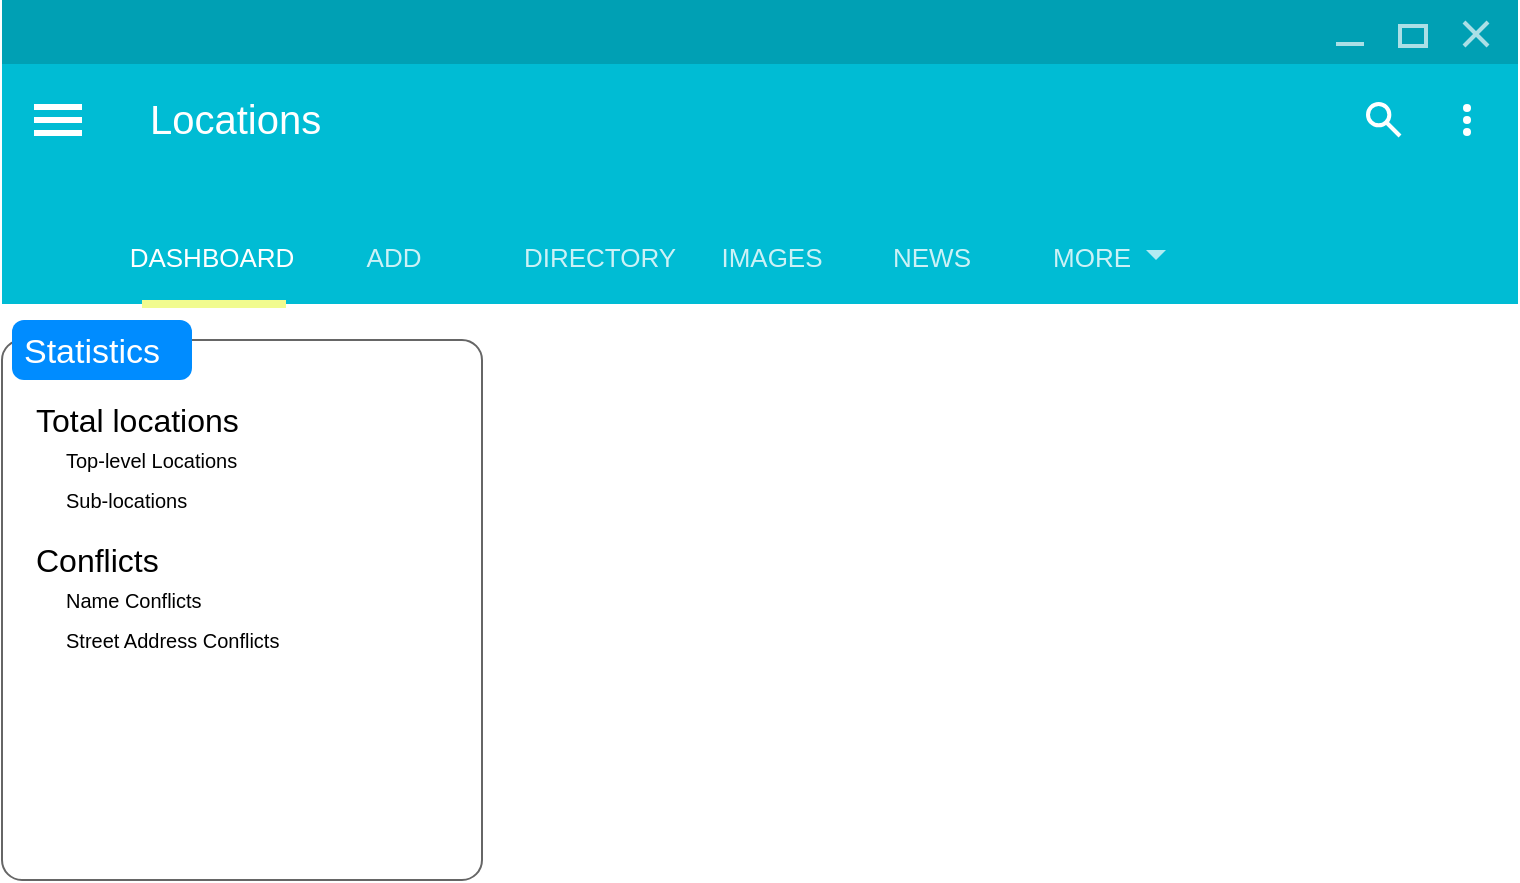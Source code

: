 <mxfile version="18.0.5" type="github">
  <diagram id="-Ol2noJbdJzkCxClVJYH" name="Page-1">
    <mxGraphModel dx="813" dy="430" grid="1" gridSize="10" guides="1" tooltips="1" connect="1" arrows="1" fold="1" page="1" pageScale="1" pageWidth="850" pageHeight="1100" math="0" shadow="0">
      <root>
        <mxCell id="0" />
        <mxCell id="1" parent="0" />
        <mxCell id="1VJiRsTP5niqIoKcgAii-1" value="" style="dashed=0;shape=rect;fillColor=#ffffff;strokeColor=none;" vertex="1" parent="1">
          <mxGeometry x="40" width="758" height="152" as="geometry" />
        </mxCell>
        <mxCell id="1VJiRsTP5niqIoKcgAii-2" value="" style="dashed=0;shape=rect;fillColor=#00A0B4;strokeColor=none;resizeWidth=1;" vertex="1" parent="1VJiRsTP5niqIoKcgAii-1">
          <mxGeometry width="758" height="32" relative="1" as="geometry" />
        </mxCell>
        <mxCell id="1VJiRsTP5niqIoKcgAii-3" value="" style="dashed=0;shape=mxgraph.gmdl.x;strokeColor=#ABDFE6;strokeWidth=2;" vertex="1" parent="1VJiRsTP5niqIoKcgAii-2">
          <mxGeometry x="1" width="12" height="12" relative="1" as="geometry">
            <mxPoint x="-27" y="11" as="offset" />
          </mxGeometry>
        </mxCell>
        <mxCell id="1VJiRsTP5niqIoKcgAii-4" value="" style="shape=rect;strokeColor=#ABDFE6;strokeWidth=2;fillColor=none;" vertex="1" parent="1VJiRsTP5niqIoKcgAii-2">
          <mxGeometry x="1" width="13" height="10" relative="1" as="geometry">
            <mxPoint x="-59" y="13" as="offset" />
          </mxGeometry>
        </mxCell>
        <mxCell id="1VJiRsTP5niqIoKcgAii-5" value="" style="shape=line;strokeColor=#ABDFE6;strokeWidth=2;" vertex="1" parent="1VJiRsTP5niqIoKcgAii-2">
          <mxGeometry x="1" width="14" height="2" relative="1" as="geometry">
            <mxPoint x="-91" y="21" as="offset" />
          </mxGeometry>
        </mxCell>
        <mxCell id="1VJiRsTP5niqIoKcgAii-6" value="Locations" style="dashed=0;shape=rect;strokeColor=none;fillColor=#00BCD4;resizeWidth=1;resizeHeight=1;fontSize=20;fontColor=#FFFFFF;spacingTop=9;verticalAlign=top;align=left;spacingLeft=72;" vertex="1" parent="1VJiRsTP5niqIoKcgAii-1">
          <mxGeometry width="758" height="120" relative="1" as="geometry">
            <mxPoint y="32" as="offset" />
          </mxGeometry>
        </mxCell>
        <mxCell id="1VJiRsTP5niqIoKcgAii-7" value="" style="dashed=0;shape=mxgraph.gmdl.preferences;strokeColor=none;fillColor=#ffffff;" vertex="1" parent="1VJiRsTP5niqIoKcgAii-6">
          <mxGeometry width="24" height="16" relative="1" as="geometry">
            <mxPoint x="16" y="20" as="offset" />
          </mxGeometry>
        </mxCell>
        <mxCell id="1VJiRsTP5niqIoKcgAii-8" value="DASHBOARD" style="text;fontSize=13;fontColor=#FFFFFF;verticalAlign=middle;align=center;" vertex="1" parent="1VJiRsTP5niqIoKcgAii-6">
          <mxGeometry y="1" width="74" height="48" relative="1" as="geometry">
            <mxPoint x="68" y="-48" as="offset" />
          </mxGeometry>
        </mxCell>
        <mxCell id="1VJiRsTP5niqIoKcgAii-9" value="ADD" style="text;fontSize=13;fontColor=#FFFFFF;verticalAlign=middle;align=center;textOpacity=80;" vertex="1" parent="1VJiRsTP5niqIoKcgAii-6">
          <mxGeometry y="1" width="108" height="48" relative="1" as="geometry">
            <mxPoint x="142" y="-48" as="offset" />
          </mxGeometry>
        </mxCell>
        <mxCell id="1VJiRsTP5niqIoKcgAii-10" value="DIRECTORY" style="text;fontSize=13;fontColor=#FFFFFF;verticalAlign=middle;align=center;textOpacity=80;" vertex="1" parent="1VJiRsTP5niqIoKcgAii-6">
          <mxGeometry y="1" width="98" height="48" relative="1" as="geometry">
            <mxPoint x="250" y="-48" as="offset" />
          </mxGeometry>
        </mxCell>
        <mxCell id="1VJiRsTP5niqIoKcgAii-11" value="IMAGES" style="text;fontSize=13;fontColor=#FFFFFF;verticalAlign=middle;align=center;textOpacity=80;" vertex="1" parent="1VJiRsTP5niqIoKcgAii-6">
          <mxGeometry y="1" width="74" height="48" relative="1" as="geometry">
            <mxPoint x="348" y="-48" as="offset" />
          </mxGeometry>
        </mxCell>
        <mxCell id="1VJiRsTP5niqIoKcgAii-12" value="NEWS" style="text;fontSize=13;fontColor=#FFFFFF;verticalAlign=middle;align=center;textOpacity=80;" vertex="1" parent="1VJiRsTP5niqIoKcgAii-6">
          <mxGeometry y="1" width="86" height="48" relative="1" as="geometry">
            <mxPoint x="422" y="-48" as="offset" />
          </mxGeometry>
        </mxCell>
        <mxCell id="1VJiRsTP5niqIoKcgAii-13" value="MORE" style="text;fontSize=13;fontColor=#FFFFFF;verticalAlign=middle;align=center;textOpacity=80;" vertex="1" parent="1VJiRsTP5niqIoKcgAii-6">
          <mxGeometry y="1" width="74" height="48" relative="1" as="geometry">
            <mxPoint x="508" y="-48" as="offset" />
          </mxGeometry>
        </mxCell>
        <mxCell id="1VJiRsTP5niqIoKcgAii-14" value="" style="dashed=0;shape=mxgraph.gmdl.triangle;strokeColor=none;fillColor=#ffffff;opacity=70;" vertex="1" parent="1VJiRsTP5niqIoKcgAii-13">
          <mxGeometry x="1" y="0.5" width="10" height="5" relative="1" as="geometry">
            <mxPoint x="-10" y="-3" as="offset" />
          </mxGeometry>
        </mxCell>
        <mxCell id="1VJiRsTP5niqIoKcgAii-15" value="" style="dashed=0;shape=rect;strokeColor=none;fillColor=#F1FB8F;" vertex="1" parent="1VJiRsTP5niqIoKcgAii-6">
          <mxGeometry y="1" width="72" height="4" relative="1" as="geometry">
            <mxPoint x="70" y="-2" as="offset" />
          </mxGeometry>
        </mxCell>
        <mxCell id="1VJiRsTP5niqIoKcgAii-16" value="" style="dashed=0;shape=mxgraph.gmdl.search;strokeColor=#ffffff;fillColor=none;strokeWidth=2;" vertex="1" parent="1VJiRsTP5niqIoKcgAii-6">
          <mxGeometry x="1" width="16" height="16" relative="1" as="geometry">
            <mxPoint x="-75" y="20" as="offset" />
          </mxGeometry>
        </mxCell>
        <mxCell id="1VJiRsTP5niqIoKcgAii-17" value="" style="dashed=0;shape=mxgraph.gmdl.settings;strokeColor=none;fillColor=#ffffff;" vertex="1" parent="1VJiRsTP5niqIoKcgAii-6">
          <mxGeometry x="1" width="5" height="16" relative="1" as="geometry">
            <mxPoint x="-28" y="20" as="offset" />
          </mxGeometry>
        </mxCell>
        <mxCell id="1VJiRsTP5niqIoKcgAii-23" value="" style="shape=mxgraph.mockup.containers.marginRect;rectMarginTop=10;strokeColor=#666666;strokeWidth=1;dashed=0;rounded=1;arcSize=5;recursiveResize=0;" vertex="1" parent="1">
          <mxGeometry x="40" y="160" width="240" height="280" as="geometry" />
        </mxCell>
        <mxCell id="1VJiRsTP5niqIoKcgAii-24" value="Statistics" style="shape=rect;strokeColor=none;fillColor=#008cff;strokeWidth=1;dashed=0;rounded=1;arcSize=20;fontColor=#ffffff;fontSize=17;spacing=2;spacingTop=-2;align=left;autosize=1;spacingLeft=4;resizeWidth=0;resizeHeight=0;perimeter=none;" vertex="1" parent="1VJiRsTP5niqIoKcgAii-23">
          <mxGeometry x="5" width="90" height="30" as="geometry" />
        </mxCell>
        <mxCell id="1VJiRsTP5niqIoKcgAii-25" value="Total locations" style="text;html=1;resizable=0;autosize=1;align=left;verticalAlign=middle;points=[];fillColor=none;strokeColor=none;rounded=0;fontSize=16;" vertex="1" parent="1VJiRsTP5niqIoKcgAii-23">
          <mxGeometry x="15" y="40" width="120" height="20" as="geometry" />
        </mxCell>
        <mxCell id="1VJiRsTP5niqIoKcgAii-26" value="&lt;font style=&quot;font-size: 10px;&quot;&gt;Top-level Locations&lt;/font&gt;" style="text;html=1;align=left;verticalAlign=middle;resizable=0;points=[];autosize=1;strokeColor=none;fillColor=none;fontSize=10;" vertex="1" parent="1VJiRsTP5niqIoKcgAii-23">
          <mxGeometry x="30" y="60" width="110" height="20" as="geometry" />
        </mxCell>
        <mxCell id="1VJiRsTP5niqIoKcgAii-28" value="&lt;div style=&quot;font-size: 10px;&quot; align=&quot;left&quot;&gt;Sub-locations&lt;/div&gt;" style="text;html=1;align=left;verticalAlign=middle;resizable=0;points=[];autosize=1;strokeColor=none;fillColor=none;fontSize=10;" vertex="1" parent="1VJiRsTP5niqIoKcgAii-23">
          <mxGeometry x="30" y="80" width="80" height="20" as="geometry" />
        </mxCell>
        <mxCell id="1VJiRsTP5niqIoKcgAii-29" value="Conflicts" style="text;html=1;resizable=0;autosize=1;align=left;verticalAlign=middle;points=[];fillColor=none;strokeColor=none;rounded=0;fontSize=16;" vertex="1" parent="1VJiRsTP5niqIoKcgAii-23">
          <mxGeometry x="15" y="110" width="80" height="20" as="geometry" />
        </mxCell>
        <mxCell id="1VJiRsTP5niqIoKcgAii-30" value="Name Conflicts" style="text;html=1;align=left;verticalAlign=middle;resizable=0;points=[];autosize=1;strokeColor=none;fillColor=none;fontSize=10;" vertex="1" parent="1VJiRsTP5niqIoKcgAii-23">
          <mxGeometry x="30" y="130" width="90" height="20" as="geometry" />
        </mxCell>
        <mxCell id="1VJiRsTP5niqIoKcgAii-31" value="Street Address Conflicts" style="text;html=1;align=left;verticalAlign=middle;resizable=0;points=[];autosize=1;strokeColor=none;fillColor=none;fontSize=10;" vertex="1" parent="1VJiRsTP5niqIoKcgAii-23">
          <mxGeometry x="30" y="150" width="130" height="20" as="geometry" />
        </mxCell>
      </root>
    </mxGraphModel>
  </diagram>
</mxfile>
